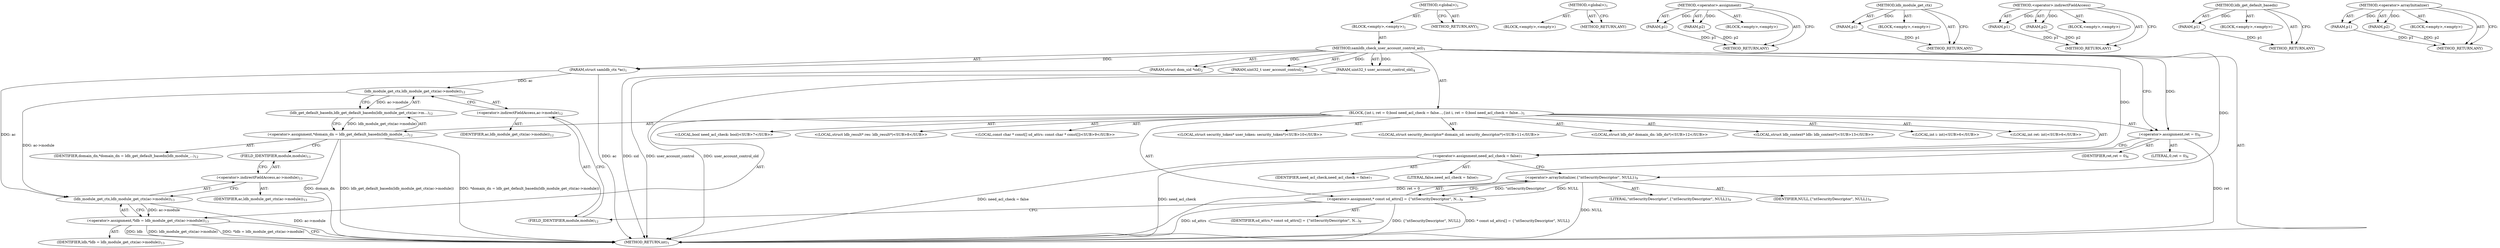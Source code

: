 digraph "&lt;operator&gt;.arrayInitializer" {
8 [label=<(METHOD,samldb_check_user_account_control_acl)<SUB>1</SUB>>];
9 [label=<(PARAM,struct samldb_ctx *ac)<SUB>1</SUB>>];
10 [label=<(PARAM,struct dom_sid *sid)<SUB>2</SUB>>];
11 [label=<(PARAM,uint32_t user_account_control)<SUB>3</SUB>>];
12 [label=<(PARAM,uint32_t user_account_control_old)<SUB>4</SUB>>];
13 [label=<(BLOCK,{
	int i, ret = 0;
	bool need_acl_check = false...,{
	int i, ret = 0;
	bool need_acl_check = false...)<SUB>5</SUB>>];
14 [label="<(LOCAL,int i: int)<SUB>6</SUB>>"];
15 [label="<(LOCAL,int ret: int)<SUB>6</SUB>>"];
16 [label=<(&lt;operator&gt;.assignment,ret = 0)<SUB>6</SUB>>];
17 [label=<(IDENTIFIER,ret,ret = 0)<SUB>6</SUB>>];
18 [label=<(LITERAL,0,ret = 0)<SUB>6</SUB>>];
19 [label="<(LOCAL,bool need_acl_check: bool)<SUB>7</SUB>>"];
20 [label=<(&lt;operator&gt;.assignment,need_acl_check = false)<SUB>7</SUB>>];
21 [label=<(IDENTIFIER,need_acl_check,need_acl_check = false)<SUB>7</SUB>>];
22 [label=<(LITERAL,false,need_acl_check = false)<SUB>7</SUB>>];
23 [label="<(LOCAL,struct ldb_result* res: ldb_result*)<SUB>8</SUB>>"];
24 [label="<(LOCAL,const char * const[] sd_attrs: const char * const[])<SUB>9</SUB>>"];
25 [label=<(&lt;operator&gt;.assignment,* const sd_attrs[] = {&quot;ntSecurityDescriptor&quot;, N...)<SUB>9</SUB>>];
26 [label=<(IDENTIFIER,sd_attrs,* const sd_attrs[] = {&quot;ntSecurityDescriptor&quot;, N...)<SUB>9</SUB>>];
27 [label=<(&lt;operator&gt;.arrayInitializer,{&quot;ntSecurityDescriptor&quot;, NULL})<SUB>9</SUB>>];
28 [label=<(LITERAL,&quot;ntSecurityDescriptor&quot;,{&quot;ntSecurityDescriptor&quot;, NULL})<SUB>9</SUB>>];
29 [label=<(IDENTIFIER,NULL,{&quot;ntSecurityDescriptor&quot;, NULL})<SUB>9</SUB>>];
30 [label="<(LOCAL,struct security_token* user_token: security_token*)<SUB>10</SUB>>"];
31 [label="<(LOCAL,struct security_descriptor* domain_sd: security_descriptor*)<SUB>11</SUB>>"];
32 [label="<(LOCAL,struct ldb_dn* domain_dn: ldb_dn*)<SUB>12</SUB>>"];
33 [label=<(&lt;operator&gt;.assignment,*domain_dn = ldb_get_default_basedn(ldb_module_...)<SUB>12</SUB>>];
34 [label=<(IDENTIFIER,domain_dn,*domain_dn = ldb_get_default_basedn(ldb_module_...)<SUB>12</SUB>>];
35 [label=<(ldb_get_default_basedn,ldb_get_default_basedn(ldb_module_get_ctx(ac-&gt;m...)<SUB>12</SUB>>];
36 [label=<(ldb_module_get_ctx,ldb_module_get_ctx(ac-&gt;module))<SUB>12</SUB>>];
37 [label=<(&lt;operator&gt;.indirectFieldAccess,ac-&gt;module)<SUB>12</SUB>>];
38 [label=<(IDENTIFIER,ac,ldb_module_get_ctx(ac-&gt;module))<SUB>12</SUB>>];
39 [label=<(FIELD_IDENTIFIER,module,module)<SUB>12</SUB>>];
40 [label="<(LOCAL,struct ldb_context* ldb: ldb_context*)<SUB>13</SUB>>"];
41 [label=<(&lt;operator&gt;.assignment,*ldb = ldb_module_get_ctx(ac-&gt;module))<SUB>13</SUB>>];
42 [label=<(IDENTIFIER,ldb,*ldb = ldb_module_get_ctx(ac-&gt;module))<SUB>13</SUB>>];
43 [label=<(ldb_module_get_ctx,ldb_module_get_ctx(ac-&gt;module))<SUB>13</SUB>>];
44 [label=<(&lt;operator&gt;.indirectFieldAccess,ac-&gt;module)<SUB>13</SUB>>];
45 [label=<(IDENTIFIER,ac,ldb_module_get_ctx(ac-&gt;module))<SUB>13</SUB>>];
46 [label=<(FIELD_IDENTIFIER,module,module)<SUB>13</SUB>>];
47 [label=<(METHOD_RETURN,int)<SUB>1</SUB>>];
6 [label=<(METHOD,&lt;global&gt;)<SUB>1</SUB>>];
7 [label=<(BLOCK,&lt;empty&gt;,&lt;empty&gt;)<SUB>1</SUB>>];
49 [label=<(METHOD_RETURN,ANY)<SUB>1</SUB>>];
82 [label=<(METHOD,&lt;global&gt;)<SUB>1</SUB>>];
83 [label=<(BLOCK,&lt;empty&gt;,&lt;empty&gt;)>];
84 [label=<(METHOD_RETURN,ANY)>];
88 [label=<(METHOD,&lt;operator&gt;.assignment)>];
89 [label=<(PARAM,p1)>];
90 [label=<(PARAM,p2)>];
91 [label=<(BLOCK,&lt;empty&gt;,&lt;empty&gt;)>];
92 [label=<(METHOD_RETURN,ANY)>];
102 [label=<(METHOD,ldb_module_get_ctx)>];
103 [label=<(PARAM,p1)>];
104 [label=<(BLOCK,&lt;empty&gt;,&lt;empty&gt;)>];
105 [label=<(METHOD_RETURN,ANY)>];
106 [label=<(METHOD,&lt;operator&gt;.indirectFieldAccess)>];
107 [label=<(PARAM,p1)>];
108 [label=<(PARAM,p2)>];
109 [label=<(BLOCK,&lt;empty&gt;,&lt;empty&gt;)>];
110 [label=<(METHOD_RETURN,ANY)>];
98 [label=<(METHOD,ldb_get_default_basedn)>];
99 [label=<(PARAM,p1)>];
100 [label=<(BLOCK,&lt;empty&gt;,&lt;empty&gt;)>];
101 [label=<(METHOD_RETURN,ANY)>];
93 [label=<(METHOD,&lt;operator&gt;.arrayInitializer)>];
94 [label=<(PARAM,p1)>];
95 [label=<(PARAM,p2)>];
96 [label=<(BLOCK,&lt;empty&gt;,&lt;empty&gt;)>];
97 [label=<(METHOD_RETURN,ANY)>];
8 -> 9  [key=0, label="AST: "];
8 -> 9  [key=1, label="DDG: "];
8 -> 10  [key=0, label="AST: "];
8 -> 10  [key=1, label="DDG: "];
8 -> 11  [key=0, label="AST: "];
8 -> 11  [key=1, label="DDG: "];
8 -> 12  [key=0, label="AST: "];
8 -> 12  [key=1, label="DDG: "];
8 -> 13  [key=0, label="AST: "];
8 -> 47  [key=0, label="AST: "];
8 -> 16  [key=0, label="CFG: "];
8 -> 16  [key=1, label="DDG: "];
8 -> 20  [key=0, label="DDG: "];
8 -> 27  [key=0, label="DDG: "];
9 -> 47  [key=0, label="DDG: ac"];
9 -> 43  [key=0, label="DDG: ac"];
9 -> 36  [key=0, label="DDG: ac"];
10 -> 47  [key=0, label="DDG: sid"];
11 -> 47  [key=0, label="DDG: user_account_control"];
12 -> 47  [key=0, label="DDG: user_account_control_old"];
13 -> 14  [key=0, label="AST: "];
13 -> 15  [key=0, label="AST: "];
13 -> 16  [key=0, label="AST: "];
13 -> 19  [key=0, label="AST: "];
13 -> 20  [key=0, label="AST: "];
13 -> 23  [key=0, label="AST: "];
13 -> 24  [key=0, label="AST: "];
13 -> 25  [key=0, label="AST: "];
13 -> 30  [key=0, label="AST: "];
13 -> 31  [key=0, label="AST: "];
13 -> 32  [key=0, label="AST: "];
13 -> 33  [key=0, label="AST: "];
13 -> 40  [key=0, label="AST: "];
13 -> 41  [key=0, label="AST: "];
16 -> 17  [key=0, label="AST: "];
16 -> 18  [key=0, label="AST: "];
16 -> 20  [key=0, label="CFG: "];
16 -> 47  [key=0, label="DDG: ret"];
16 -> 47  [key=1, label="DDG: ret = 0"];
20 -> 21  [key=0, label="AST: "];
20 -> 22  [key=0, label="AST: "];
20 -> 27  [key=0, label="CFG: "];
20 -> 47  [key=0, label="DDG: need_acl_check"];
20 -> 47  [key=1, label="DDG: need_acl_check = false"];
25 -> 26  [key=0, label="AST: "];
25 -> 27  [key=0, label="AST: "];
25 -> 39  [key=0, label="CFG: "];
25 -> 47  [key=0, label="DDG: sd_attrs"];
25 -> 47  [key=1, label="DDG: {&quot;ntSecurityDescriptor&quot;, NULL}"];
25 -> 47  [key=2, label="DDG: * const sd_attrs[] = {&quot;ntSecurityDescriptor&quot;, NULL}"];
27 -> 28  [key=0, label="AST: "];
27 -> 29  [key=0, label="AST: "];
27 -> 25  [key=0, label="CFG: "];
27 -> 25  [key=1, label="DDG: &quot;ntSecurityDescriptor&quot;"];
27 -> 25  [key=2, label="DDG: NULL"];
27 -> 47  [key=0, label="DDG: NULL"];
33 -> 34  [key=0, label="AST: "];
33 -> 35  [key=0, label="AST: "];
33 -> 46  [key=0, label="CFG: "];
33 -> 47  [key=0, label="DDG: domain_dn"];
33 -> 47  [key=1, label="DDG: ldb_get_default_basedn(ldb_module_get_ctx(ac-&gt;module))"];
33 -> 47  [key=2, label="DDG: *domain_dn = ldb_get_default_basedn(ldb_module_get_ctx(ac-&gt;module))"];
35 -> 36  [key=0, label="AST: "];
35 -> 33  [key=0, label="CFG: "];
35 -> 33  [key=1, label="DDG: ldb_module_get_ctx(ac-&gt;module)"];
36 -> 37  [key=0, label="AST: "];
36 -> 35  [key=0, label="CFG: "];
36 -> 35  [key=1, label="DDG: ac-&gt;module"];
36 -> 43  [key=0, label="DDG: ac-&gt;module"];
37 -> 38  [key=0, label="AST: "];
37 -> 39  [key=0, label="AST: "];
37 -> 36  [key=0, label="CFG: "];
39 -> 37  [key=0, label="CFG: "];
41 -> 42  [key=0, label="AST: "];
41 -> 43  [key=0, label="AST: "];
41 -> 47  [key=0, label="CFG: "];
41 -> 47  [key=1, label="DDG: ldb"];
41 -> 47  [key=2, label="DDG: ldb_module_get_ctx(ac-&gt;module)"];
41 -> 47  [key=3, label="DDG: *ldb = ldb_module_get_ctx(ac-&gt;module)"];
43 -> 44  [key=0, label="AST: "];
43 -> 41  [key=0, label="CFG: "];
43 -> 41  [key=1, label="DDG: ac-&gt;module"];
43 -> 47  [key=0, label="DDG: ac-&gt;module"];
44 -> 45  [key=0, label="AST: "];
44 -> 46  [key=0, label="AST: "];
44 -> 43  [key=0, label="CFG: "];
46 -> 44  [key=0, label="CFG: "];
6 -> 7  [key=0, label="AST: "];
6 -> 49  [key=0, label="AST: "];
6 -> 49  [key=1, label="CFG: "];
7 -> 8  [key=0, label="AST: "];
82 -> 83  [key=0, label="AST: "];
82 -> 84  [key=0, label="AST: "];
82 -> 84  [key=1, label="CFG: "];
88 -> 89  [key=0, label="AST: "];
88 -> 89  [key=1, label="DDG: "];
88 -> 91  [key=0, label="AST: "];
88 -> 90  [key=0, label="AST: "];
88 -> 90  [key=1, label="DDG: "];
88 -> 92  [key=0, label="AST: "];
88 -> 92  [key=1, label="CFG: "];
89 -> 92  [key=0, label="DDG: p1"];
90 -> 92  [key=0, label="DDG: p2"];
102 -> 103  [key=0, label="AST: "];
102 -> 103  [key=1, label="DDG: "];
102 -> 104  [key=0, label="AST: "];
102 -> 105  [key=0, label="AST: "];
102 -> 105  [key=1, label="CFG: "];
103 -> 105  [key=0, label="DDG: p1"];
106 -> 107  [key=0, label="AST: "];
106 -> 107  [key=1, label="DDG: "];
106 -> 109  [key=0, label="AST: "];
106 -> 108  [key=0, label="AST: "];
106 -> 108  [key=1, label="DDG: "];
106 -> 110  [key=0, label="AST: "];
106 -> 110  [key=1, label="CFG: "];
107 -> 110  [key=0, label="DDG: p1"];
108 -> 110  [key=0, label="DDG: p2"];
98 -> 99  [key=0, label="AST: "];
98 -> 99  [key=1, label="DDG: "];
98 -> 100  [key=0, label="AST: "];
98 -> 101  [key=0, label="AST: "];
98 -> 101  [key=1, label="CFG: "];
99 -> 101  [key=0, label="DDG: p1"];
93 -> 94  [key=0, label="AST: "];
93 -> 94  [key=1, label="DDG: "];
93 -> 96  [key=0, label="AST: "];
93 -> 95  [key=0, label="AST: "];
93 -> 95  [key=1, label="DDG: "];
93 -> 97  [key=0, label="AST: "];
93 -> 97  [key=1, label="CFG: "];
94 -> 97  [key=0, label="DDG: p1"];
95 -> 97  [key=0, label="DDG: p2"];
}
